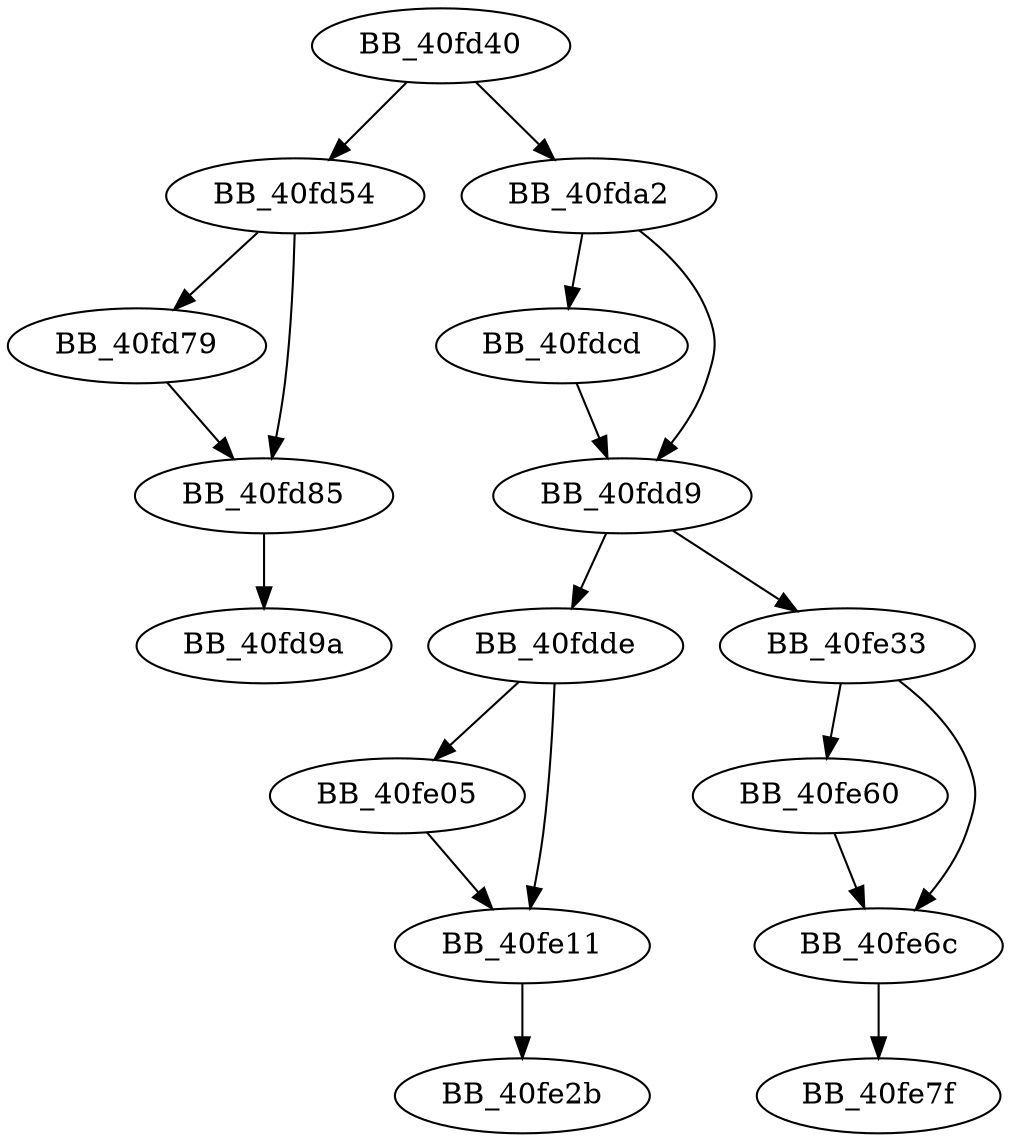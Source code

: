 DiGraph sub_40FD40{
BB_40fd40->BB_40fd54
BB_40fd40->BB_40fda2
BB_40fd54->BB_40fd79
BB_40fd54->BB_40fd85
BB_40fd79->BB_40fd85
BB_40fd85->BB_40fd9a
BB_40fda2->BB_40fdcd
BB_40fda2->BB_40fdd9
BB_40fdcd->BB_40fdd9
BB_40fdd9->BB_40fdde
BB_40fdd9->BB_40fe33
BB_40fdde->BB_40fe05
BB_40fdde->BB_40fe11
BB_40fe05->BB_40fe11
BB_40fe11->BB_40fe2b
BB_40fe33->BB_40fe60
BB_40fe33->BB_40fe6c
BB_40fe60->BB_40fe6c
BB_40fe6c->BB_40fe7f
}
